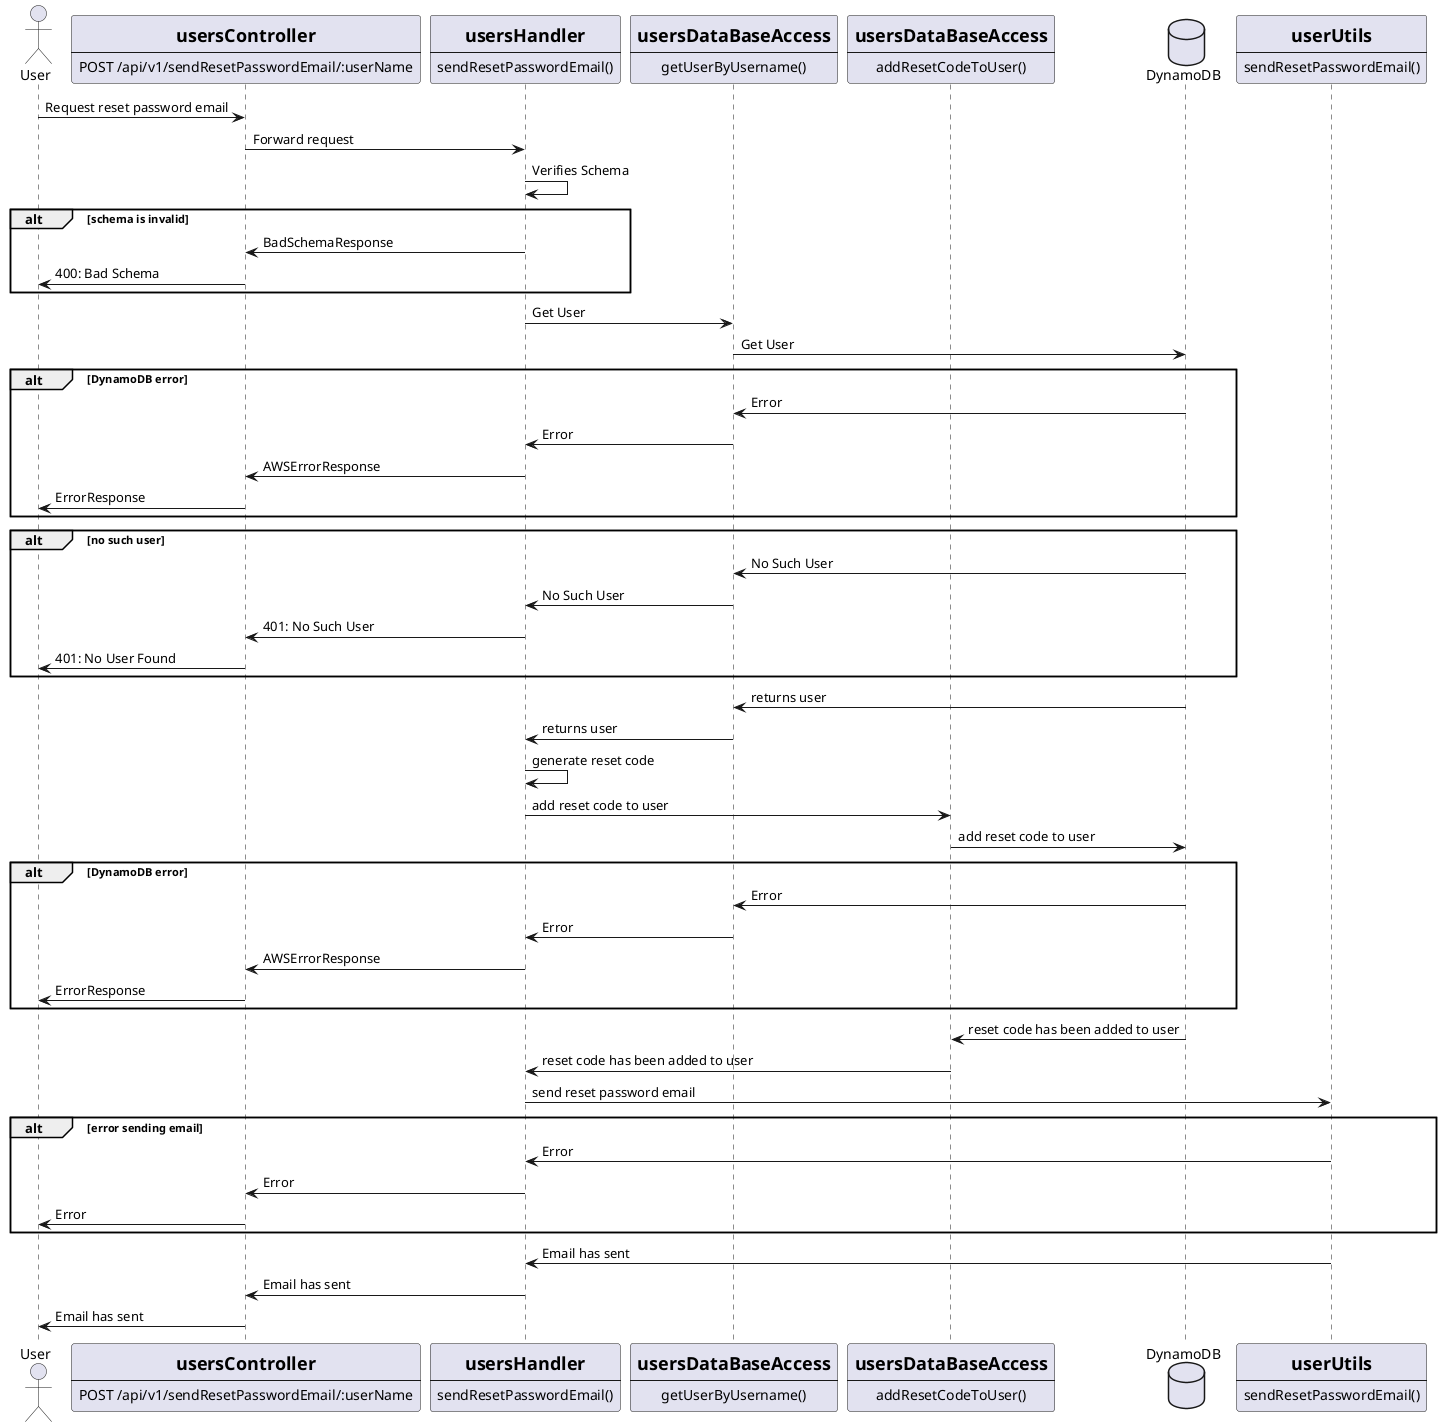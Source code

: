@startuml
actor User
participant Endpoint[
    =usersController
    ----
    POST /api/v1/sendResetPasswordEmail/:userName
]
participant sendResetPasswordEmail[
    =usersHandler
    ----
    sendResetPasswordEmail()
]
participant getUserByUsername[
    =usersDataBaseAccess
    ----
    getUserByUsername()
]
participant addResetCodeToUser[
    =usersDataBaseAccess
    ----
    addResetCodeToUser()
]
database DynamoDB
participant usersUtils.sendResetPasswordEmail[
    =userUtils
    ----
    sendResetPasswordEmail()
]

User -> Endpoint: Request reset password email
Endpoint -> sendResetPasswordEmail: Forward request
sendResetPasswordEmail -> sendResetPasswordEmail: Verifies Schema

alt schema is invalid
sendResetPasswordEmail -> Endpoint: BadSchemaResponse
Endpoint -> User: 400: Bad Schema 
end

sendResetPasswordEmail -> getUserByUsername: Get User
getUserByUsername -> DynamoDB: Get User

alt DynamoDB error
DynamoDB -> getUserByUsername: Error
getUserByUsername -> sendResetPasswordEmail: Error
sendResetPasswordEmail -> Endpoint: AWSErrorResponse
Endpoint -> User: ErrorResponse
end

alt no such user
DynamoDB -> getUserByUsername: No Such User
getUserByUsername -> sendResetPasswordEmail: No Such User
sendResetPasswordEmail -> Endpoint: 401: No Such User
Endpoint -> User: 401: No User Found
end

DynamoDB -> getUserByUsername: returns user
getUserByUsername -> sendResetPasswordEmail: returns user
sendResetPasswordEmail -> sendResetPasswordEmail: generate reset code
sendResetPasswordEmail -> addResetCodeToUser: add reset code to user
addResetCodeToUser -> DynamoDB: add reset code to user

alt DynamoDB error
DynamoDB -> getUserByUsername: Error
getUserByUsername -> sendResetPasswordEmail: Error
sendResetPasswordEmail -> Endpoint: AWSErrorResponse
Endpoint -> User: ErrorResponse
end

DynamoDB -> addResetCodeToUser: reset code has been added to user
addResetCodeToUser -> sendResetPasswordEmail: reset code has been added to user
sendResetPasswordEmail -> usersUtils.sendResetPasswordEmail: send reset password email


alt error sending email
usersUtils.sendResetPasswordEmail -> sendResetPasswordEmail: Error
sendResetPasswordEmail -> Endpoint: Error
Endpoint -> User: Error
end

usersUtils.sendResetPasswordEmail -> sendResetPasswordEmail: Email has sent
sendResetPasswordEmail -> Endpoint: Email has sent
Endpoint -> User: Email has sent
@enduml